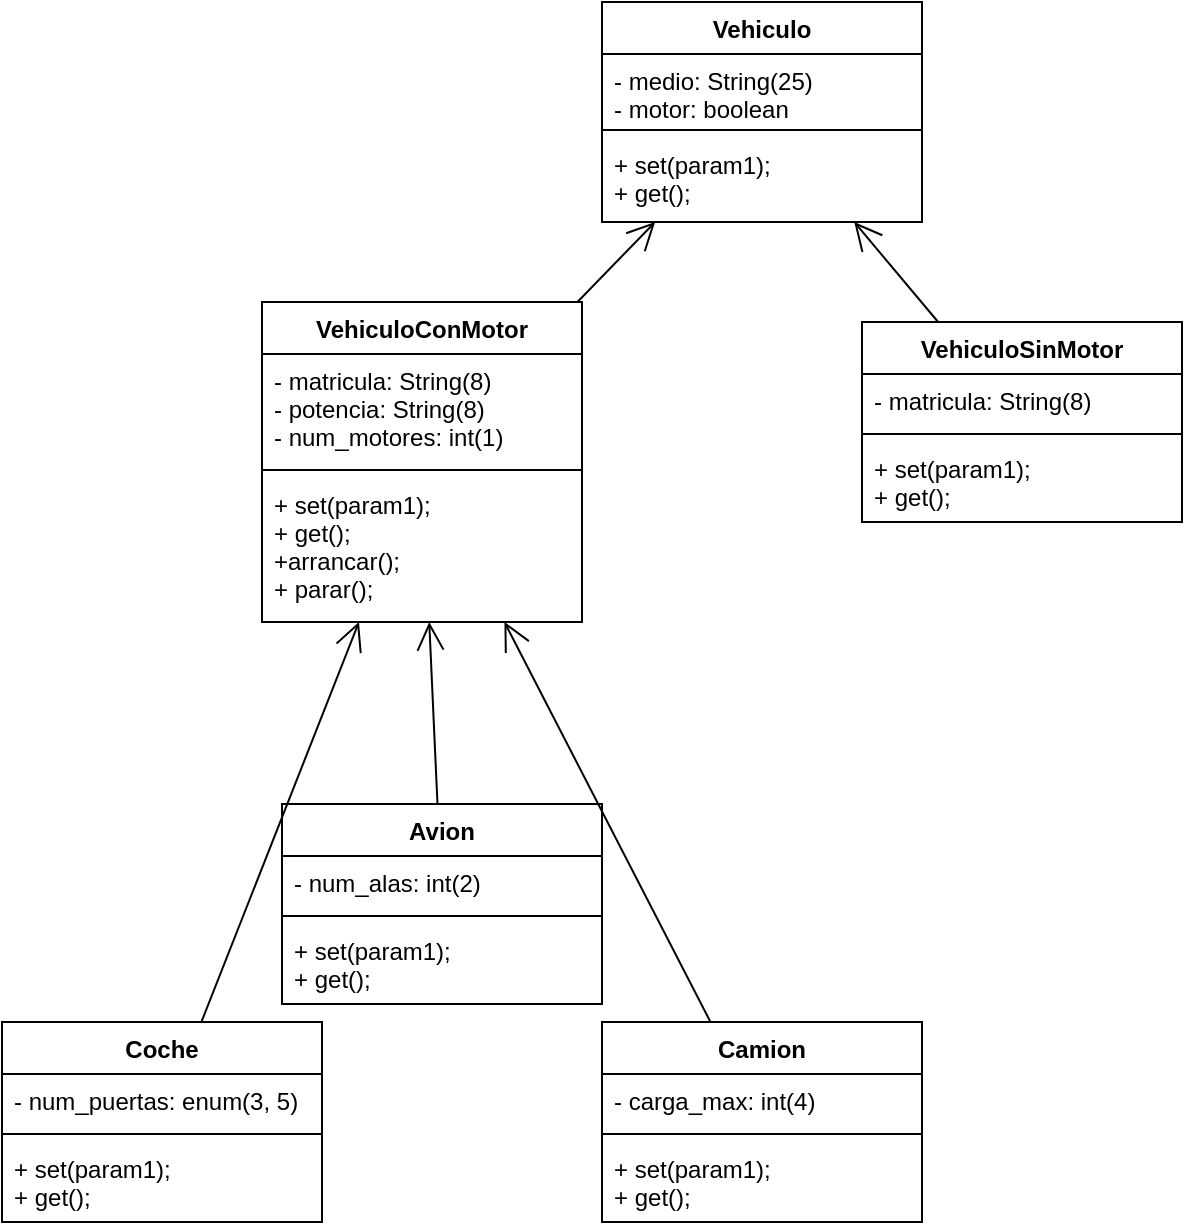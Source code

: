 <mxfile version="20.8.5" type="device"><diagram id="-VDQCX5wDxtsf-wZejcd" name="Page-1"><mxGraphModel dx="1532" dy="827" grid="1" gridSize="10" guides="1" tooltips="1" connect="1" arrows="1" fold="1" page="1" pageScale="1" pageWidth="850" pageHeight="1100" math="0" shadow="0"><root><mxCell id="0"/><mxCell id="1" parent="0"/><mxCell id="yhQgNXiaZxm4mDU_yqb5-1" value="Vehiculo" style="swimlane;fontStyle=1;align=center;verticalAlign=top;childLayout=stackLayout;horizontal=1;startSize=26;horizontalStack=0;resizeParent=1;resizeParentMax=0;resizeLast=0;collapsible=1;marginBottom=0;" vertex="1" parent="1"><mxGeometry x="330" y="50" width="160" height="110" as="geometry"/></mxCell><mxCell id="yhQgNXiaZxm4mDU_yqb5-2" value="- medio: String(25)&#10;- motor: boolean" style="text;strokeColor=none;fillColor=none;align=left;verticalAlign=top;spacingLeft=4;spacingRight=4;overflow=hidden;rotatable=0;points=[[0,0.5],[1,0.5]];portConstraint=eastwest;" vertex="1" parent="yhQgNXiaZxm4mDU_yqb5-1"><mxGeometry y="26" width="160" height="34" as="geometry"/></mxCell><mxCell id="yhQgNXiaZxm4mDU_yqb5-3" value="" style="line;strokeWidth=1;fillColor=none;align=left;verticalAlign=middle;spacingTop=-1;spacingLeft=3;spacingRight=3;rotatable=0;labelPosition=right;points=[];portConstraint=eastwest;strokeColor=inherit;" vertex="1" parent="yhQgNXiaZxm4mDU_yqb5-1"><mxGeometry y="60" width="160" height="8" as="geometry"/></mxCell><mxCell id="yhQgNXiaZxm4mDU_yqb5-4" value="+ set(param1);&#10;+ get();" style="text;strokeColor=none;fillColor=none;align=left;verticalAlign=top;spacingLeft=4;spacingRight=4;overflow=hidden;rotatable=0;points=[[0,0.5],[1,0.5]];portConstraint=eastwest;" vertex="1" parent="yhQgNXiaZxm4mDU_yqb5-1"><mxGeometry y="68" width="160" height="42" as="geometry"/></mxCell><mxCell id="yhQgNXiaZxm4mDU_yqb5-5" value="VehiculoConMotor" style="swimlane;fontStyle=1;align=center;verticalAlign=top;childLayout=stackLayout;horizontal=1;startSize=26;horizontalStack=0;resizeParent=1;resizeParentMax=0;resizeLast=0;collapsible=1;marginBottom=0;" vertex="1" parent="1"><mxGeometry x="160" y="200" width="160" height="160" as="geometry"/></mxCell><mxCell id="yhQgNXiaZxm4mDU_yqb5-6" value="- matricula: String(8)&#10;- potencia: String(8)&#10;- num_motores: int(1)" style="text;strokeColor=none;fillColor=none;align=left;verticalAlign=top;spacingLeft=4;spacingRight=4;overflow=hidden;rotatable=0;points=[[0,0.5],[1,0.5]];portConstraint=eastwest;" vertex="1" parent="yhQgNXiaZxm4mDU_yqb5-5"><mxGeometry y="26" width="160" height="54" as="geometry"/></mxCell><mxCell id="yhQgNXiaZxm4mDU_yqb5-7" value="" style="line;strokeWidth=1;fillColor=none;align=left;verticalAlign=middle;spacingTop=-1;spacingLeft=3;spacingRight=3;rotatable=0;labelPosition=right;points=[];portConstraint=eastwest;strokeColor=inherit;" vertex="1" parent="yhQgNXiaZxm4mDU_yqb5-5"><mxGeometry y="80" width="160" height="8" as="geometry"/></mxCell><mxCell id="yhQgNXiaZxm4mDU_yqb5-8" value="+ set(param1);&#10;+ get();&#10;+arrancar();&#10;+ parar();" style="text;strokeColor=none;fillColor=none;align=left;verticalAlign=top;spacingLeft=4;spacingRight=4;overflow=hidden;rotatable=0;points=[[0,0.5],[1,0.5]];portConstraint=eastwest;" vertex="1" parent="yhQgNXiaZxm4mDU_yqb5-5"><mxGeometry y="88" width="160" height="72" as="geometry"/></mxCell><mxCell id="yhQgNXiaZxm4mDU_yqb5-10" value="VehiculoSinMotor" style="swimlane;fontStyle=1;align=center;verticalAlign=top;childLayout=stackLayout;horizontal=1;startSize=26;horizontalStack=0;resizeParent=1;resizeParentMax=0;resizeLast=0;collapsible=1;marginBottom=0;" vertex="1" parent="1"><mxGeometry x="460" y="210" width="160" height="100" as="geometry"/></mxCell><mxCell id="yhQgNXiaZxm4mDU_yqb5-11" value="- matricula: String(8)" style="text;strokeColor=none;fillColor=none;align=left;verticalAlign=top;spacingLeft=4;spacingRight=4;overflow=hidden;rotatable=0;points=[[0,0.5],[1,0.5]];portConstraint=eastwest;" vertex="1" parent="yhQgNXiaZxm4mDU_yqb5-10"><mxGeometry y="26" width="160" height="26" as="geometry"/></mxCell><mxCell id="yhQgNXiaZxm4mDU_yqb5-12" value="" style="line;strokeWidth=1;fillColor=none;align=left;verticalAlign=middle;spacingTop=-1;spacingLeft=3;spacingRight=3;rotatable=0;labelPosition=right;points=[];portConstraint=eastwest;strokeColor=inherit;" vertex="1" parent="yhQgNXiaZxm4mDU_yqb5-10"><mxGeometry y="52" width="160" height="8" as="geometry"/></mxCell><mxCell id="yhQgNXiaZxm4mDU_yqb5-13" value="+ set(param1);&#10;+ get();" style="text;strokeColor=none;fillColor=none;align=left;verticalAlign=top;spacingLeft=4;spacingRight=4;overflow=hidden;rotatable=0;points=[[0,0.5],[1,0.5]];portConstraint=eastwest;" vertex="1" parent="yhQgNXiaZxm4mDU_yqb5-10"><mxGeometry y="60" width="160" height="40" as="geometry"/></mxCell><mxCell id="yhQgNXiaZxm4mDU_yqb5-14" value="Coche" style="swimlane;fontStyle=1;align=center;verticalAlign=top;childLayout=stackLayout;horizontal=1;startSize=26;horizontalStack=0;resizeParent=1;resizeParentMax=0;resizeLast=0;collapsible=1;marginBottom=0;" vertex="1" parent="1"><mxGeometry x="30" y="560" width="160" height="100" as="geometry"/></mxCell><mxCell id="yhQgNXiaZxm4mDU_yqb5-15" value="- num_puertas: enum(3, 5)" style="text;strokeColor=none;fillColor=none;align=left;verticalAlign=top;spacingLeft=4;spacingRight=4;overflow=hidden;rotatable=0;points=[[0,0.5],[1,0.5]];portConstraint=eastwest;" vertex="1" parent="yhQgNXiaZxm4mDU_yqb5-14"><mxGeometry y="26" width="160" height="26" as="geometry"/></mxCell><mxCell id="yhQgNXiaZxm4mDU_yqb5-16" value="" style="line;strokeWidth=1;fillColor=none;align=left;verticalAlign=middle;spacingTop=-1;spacingLeft=3;spacingRight=3;rotatable=0;labelPosition=right;points=[];portConstraint=eastwest;strokeColor=inherit;" vertex="1" parent="yhQgNXiaZxm4mDU_yqb5-14"><mxGeometry y="52" width="160" height="8" as="geometry"/></mxCell><mxCell id="yhQgNXiaZxm4mDU_yqb5-17" value="+ set(param1);&#10;+ get();" style="text;strokeColor=none;fillColor=none;align=left;verticalAlign=top;spacingLeft=4;spacingRight=4;overflow=hidden;rotatable=0;points=[[0,0.5],[1,0.5]];portConstraint=eastwest;" vertex="1" parent="yhQgNXiaZxm4mDU_yqb5-14"><mxGeometry y="60" width="160" height="40" as="geometry"/></mxCell><mxCell id="yhQgNXiaZxm4mDU_yqb5-18" value="Avion" style="swimlane;fontStyle=1;align=center;verticalAlign=top;childLayout=stackLayout;horizontal=1;startSize=26;horizontalStack=0;resizeParent=1;resizeParentMax=0;resizeLast=0;collapsible=1;marginBottom=0;" vertex="1" parent="1"><mxGeometry x="170" y="451" width="160" height="100" as="geometry"/></mxCell><mxCell id="yhQgNXiaZxm4mDU_yqb5-19" value="- num_alas: int(2)" style="text;strokeColor=none;fillColor=none;align=left;verticalAlign=top;spacingLeft=4;spacingRight=4;overflow=hidden;rotatable=0;points=[[0,0.5],[1,0.5]];portConstraint=eastwest;" vertex="1" parent="yhQgNXiaZxm4mDU_yqb5-18"><mxGeometry y="26" width="160" height="26" as="geometry"/></mxCell><mxCell id="yhQgNXiaZxm4mDU_yqb5-20" value="" style="line;strokeWidth=1;fillColor=none;align=left;verticalAlign=middle;spacingTop=-1;spacingLeft=3;spacingRight=3;rotatable=0;labelPosition=right;points=[];portConstraint=eastwest;strokeColor=inherit;" vertex="1" parent="yhQgNXiaZxm4mDU_yqb5-18"><mxGeometry y="52" width="160" height="8" as="geometry"/></mxCell><mxCell id="yhQgNXiaZxm4mDU_yqb5-21" value="+ set(param1);&#10;+ get();" style="text;strokeColor=none;fillColor=none;align=left;verticalAlign=top;spacingLeft=4;spacingRight=4;overflow=hidden;rotatable=0;points=[[0,0.5],[1,0.5]];portConstraint=eastwest;" vertex="1" parent="yhQgNXiaZxm4mDU_yqb5-18"><mxGeometry y="60" width="160" height="40" as="geometry"/></mxCell><mxCell id="yhQgNXiaZxm4mDU_yqb5-22" value="Camion" style="swimlane;fontStyle=1;align=center;verticalAlign=top;childLayout=stackLayout;horizontal=1;startSize=26;horizontalStack=0;resizeParent=1;resizeParentMax=0;resizeLast=0;collapsible=1;marginBottom=0;" vertex="1" parent="1"><mxGeometry x="330" y="560" width="160" height="100" as="geometry"/></mxCell><mxCell id="yhQgNXiaZxm4mDU_yqb5-23" value="- carga_max: int(4)" style="text;strokeColor=none;fillColor=none;align=left;verticalAlign=top;spacingLeft=4;spacingRight=4;overflow=hidden;rotatable=0;points=[[0,0.5],[1,0.5]];portConstraint=eastwest;" vertex="1" parent="yhQgNXiaZxm4mDU_yqb5-22"><mxGeometry y="26" width="160" height="26" as="geometry"/></mxCell><mxCell id="yhQgNXiaZxm4mDU_yqb5-24" value="" style="line;strokeWidth=1;fillColor=none;align=left;verticalAlign=middle;spacingTop=-1;spacingLeft=3;spacingRight=3;rotatable=0;labelPosition=right;points=[];portConstraint=eastwest;strokeColor=inherit;" vertex="1" parent="yhQgNXiaZxm4mDU_yqb5-22"><mxGeometry y="52" width="160" height="8" as="geometry"/></mxCell><mxCell id="yhQgNXiaZxm4mDU_yqb5-25" value="+ set(param1);&#10;+ get();" style="text;strokeColor=none;fillColor=none;align=left;verticalAlign=top;spacingLeft=4;spacingRight=4;overflow=hidden;rotatable=0;points=[[0,0.5],[1,0.5]];portConstraint=eastwest;" vertex="1" parent="yhQgNXiaZxm4mDU_yqb5-22"><mxGeometry y="60" width="160" height="40" as="geometry"/></mxCell><mxCell id="yhQgNXiaZxm4mDU_yqb5-26" value="" style="endArrow=open;endFill=1;endSize=12;html=1;rounded=0;" edge="1" parent="1" source="yhQgNXiaZxm4mDU_yqb5-14" target="yhQgNXiaZxm4mDU_yqb5-5"><mxGeometry width="160" relative="1" as="geometry"><mxPoint x="90" y="410" as="sourcePoint"/><mxPoint x="250" y="410" as="targetPoint"/></mxGeometry></mxCell><mxCell id="yhQgNXiaZxm4mDU_yqb5-27" value="" style="endArrow=open;endFill=1;endSize=12;html=1;rounded=0;" edge="1" parent="1" source="yhQgNXiaZxm4mDU_yqb5-5" target="yhQgNXiaZxm4mDU_yqb5-1"><mxGeometry width="160" relative="1" as="geometry"><mxPoint x="360" y="420" as="sourcePoint"/><mxPoint x="520" y="420" as="targetPoint"/></mxGeometry></mxCell><mxCell id="yhQgNXiaZxm4mDU_yqb5-28" value="" style="endArrow=open;endFill=1;endSize=12;html=1;rounded=0;" edge="1" parent="1" source="yhQgNXiaZxm4mDU_yqb5-10" target="yhQgNXiaZxm4mDU_yqb5-1"><mxGeometry width="160" relative="1" as="geometry"><mxPoint x="360" y="420" as="sourcePoint"/><mxPoint x="520" y="420" as="targetPoint"/></mxGeometry></mxCell><mxCell id="yhQgNXiaZxm4mDU_yqb5-29" value="" style="endArrow=open;endFill=1;endSize=12;html=1;rounded=0;" edge="1" parent="1" source="yhQgNXiaZxm4mDU_yqb5-22" target="yhQgNXiaZxm4mDU_yqb5-5"><mxGeometry width="160" relative="1" as="geometry"><mxPoint x="360" y="420" as="sourcePoint"/><mxPoint x="520" y="420" as="targetPoint"/></mxGeometry></mxCell><mxCell id="yhQgNXiaZxm4mDU_yqb5-30" value="" style="endArrow=open;endFill=1;endSize=12;html=1;rounded=0;" edge="1" parent="1" source="yhQgNXiaZxm4mDU_yqb5-18" target="yhQgNXiaZxm4mDU_yqb5-5"><mxGeometry width="160" relative="1" as="geometry"><mxPoint x="360" y="420" as="sourcePoint"/><mxPoint x="520" y="420" as="targetPoint"/></mxGeometry></mxCell></root></mxGraphModel></diagram></mxfile>